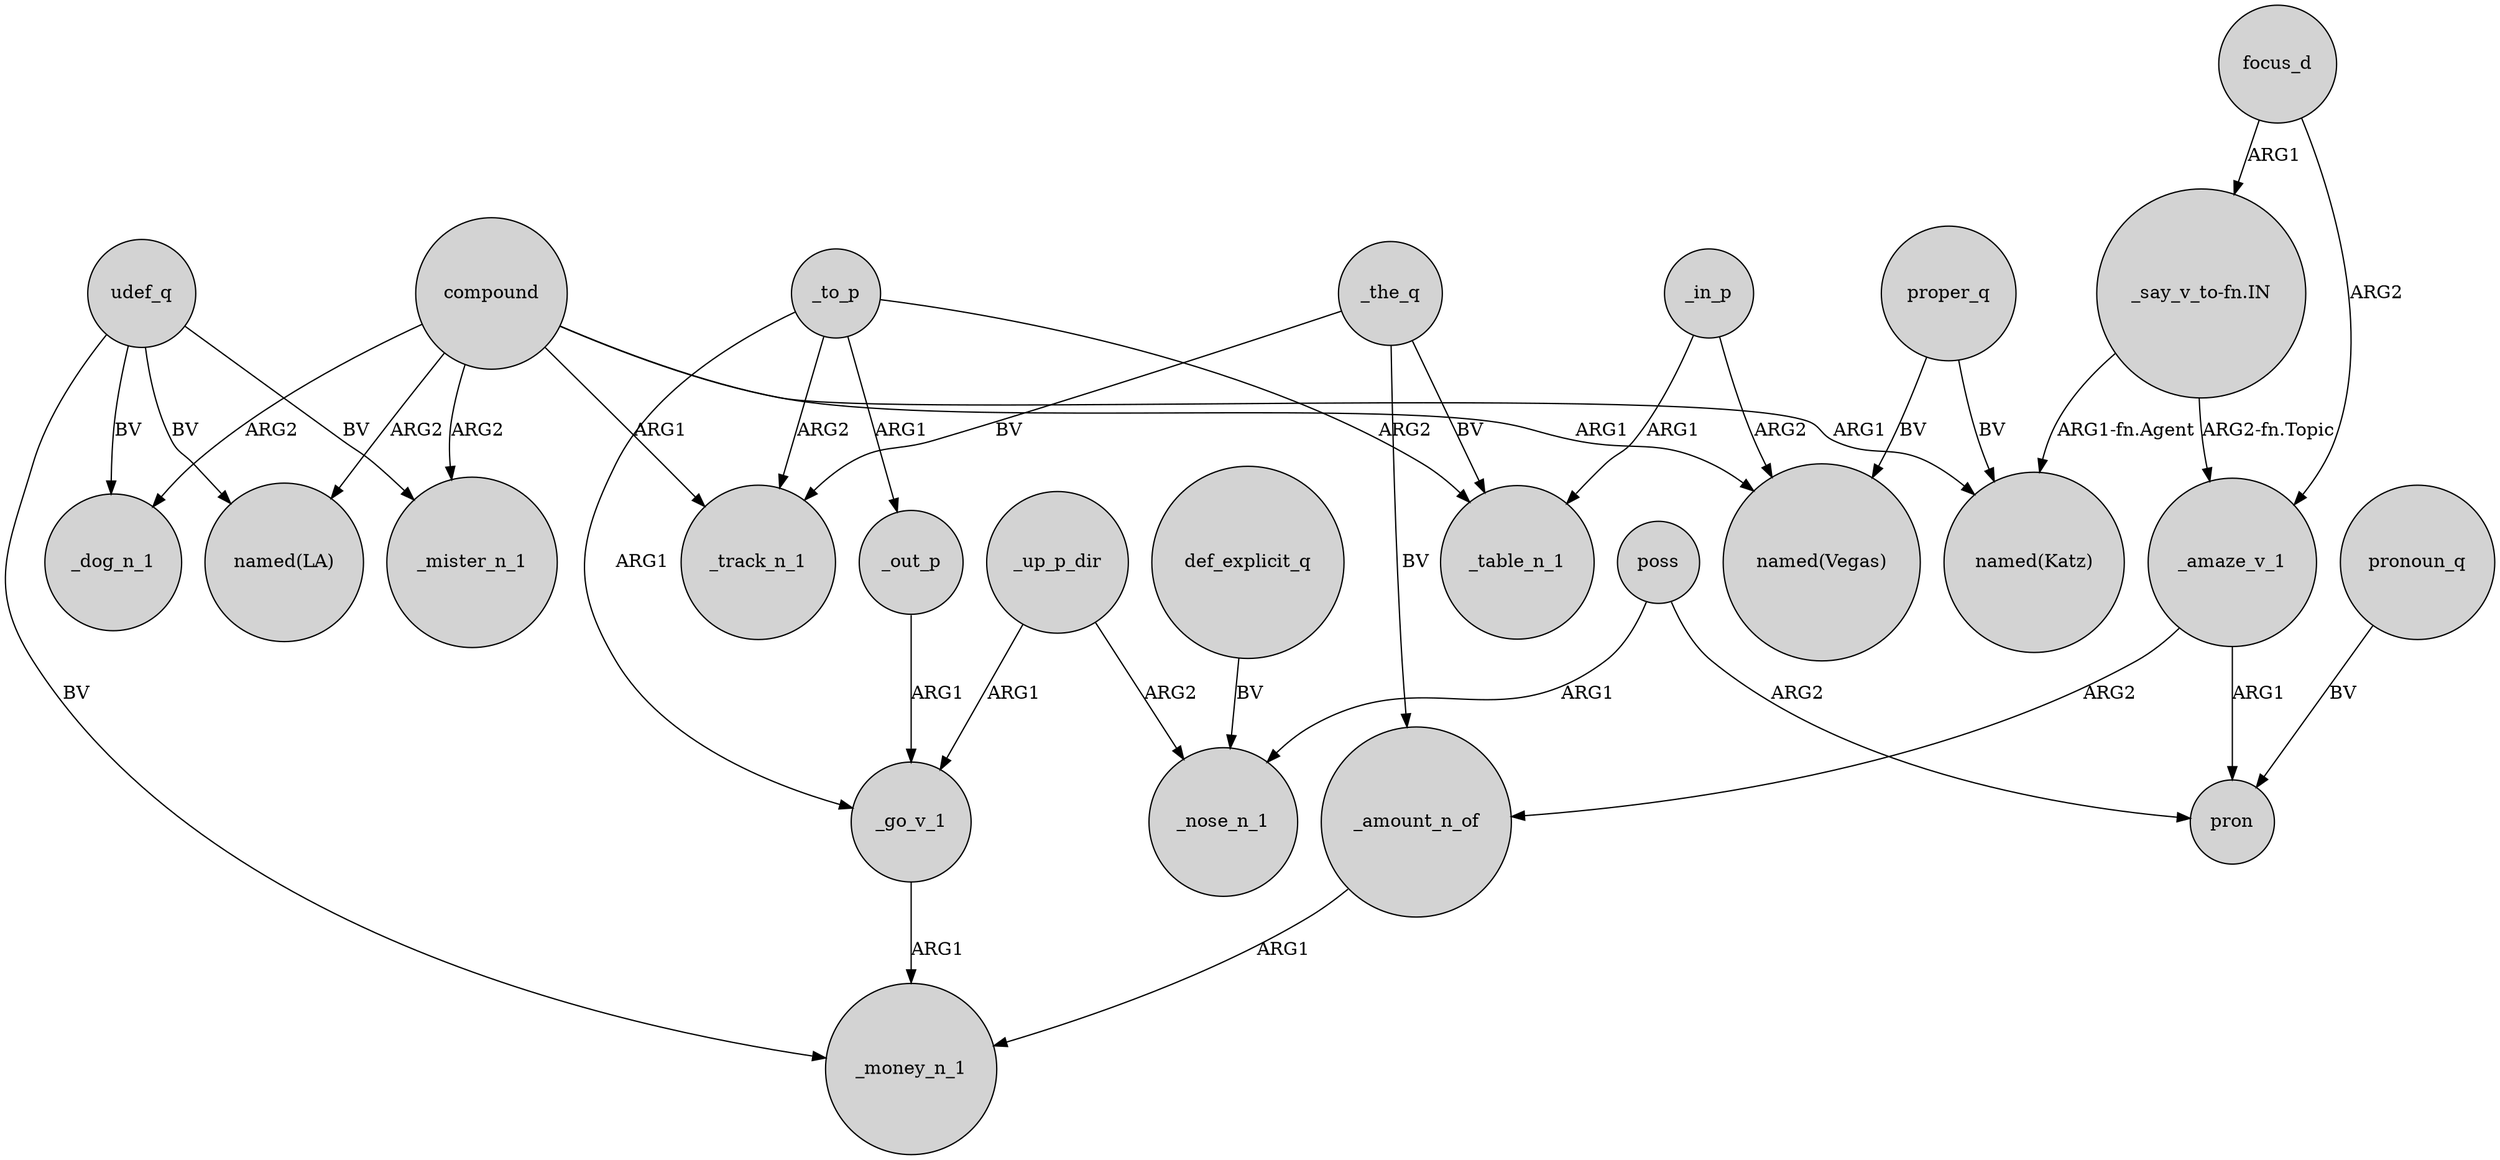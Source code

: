 digraph {
	node [shape=circle style=filled]
	compound -> _dog_n_1 [label=ARG2]
	udef_q -> _money_n_1 [label=BV]
	_amaze_v_1 -> pron [label=ARG1]
	"_say_v_to-fn.IN" -> "named(Katz)" [label="ARG1-fn.Agent"]
	"_say_v_to-fn.IN" -> _amaze_v_1 [label="ARG2-fn.Topic"]
	poss -> pron [label=ARG2]
	focus_d -> _amaze_v_1 [label=ARG2]
	_the_q -> _amount_n_of [label=BV]
	_go_v_1 -> _money_n_1 [label=ARG1]
	compound -> "named(LA)" [label=ARG2]
	compound -> "named(Vegas)" [label=ARG1]
	_to_p -> _table_n_1 [label=ARG2]
	compound -> _mister_n_1 [label=ARG2]
	compound -> "named(Katz)" [label=ARG1]
	udef_q -> _mister_n_1 [label=BV]
	udef_q -> _dog_n_1 [label=BV]
	_the_q -> _table_n_1 [label=BV]
	proper_q -> "named(Vegas)" [label=BV]
	poss -> _nose_n_1 [label=ARG1]
	_the_q -> _track_n_1 [label=BV]
	_in_p -> _table_n_1 [label=ARG1]
	def_explicit_q -> _nose_n_1 [label=BV]
	_amaze_v_1 -> _amount_n_of [label=ARG2]
	pronoun_q -> pron [label=BV]
	_amount_n_of -> _money_n_1 [label=ARG1]
	proper_q -> "named(Katz)" [label=BV]
	_in_p -> "named(Vegas)" [label=ARG2]
	_to_p -> _out_p [label=ARG1]
	_to_p -> _go_v_1 [label=ARG1]
	_up_p_dir -> _go_v_1 [label=ARG1]
	udef_q -> "named(LA)" [label=BV]
	_up_p_dir -> _nose_n_1 [label=ARG2]
	_to_p -> _track_n_1 [label=ARG2]
	compound -> _track_n_1 [label=ARG1]
	_out_p -> _go_v_1 [label=ARG1]
	focus_d -> "_say_v_to-fn.IN" [label=ARG1]
}
